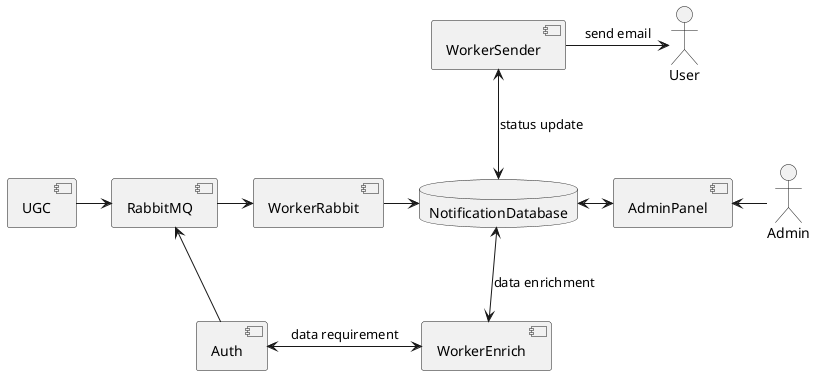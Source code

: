@startuml as is

skinparam componentStyle uml2
actor Admin
actor User
database NotificationDatabase
component UGC
component Auth
component RabbitMQ
component AdminPanel
component WorkerRabbit
component WorkerEnrich
component WorkerSender

Admin -left-> AdminPanel
AdminPanel <-left-> NotificationDatabase
UGC -right-> RabbitMQ
Auth -up-> RabbitMQ
RabbitMQ -right-> WorkerRabbit
WorkerRabbit -right-> NotificationDatabase
WorkerSender <-down-> NotificationDatabase : status update
User <-left- WorkerSender : send email
WorkerEnrich <-left-> Auth : data requirement
WorkerEnrich <-up-> NotificationDatabase : data enrichment

@enduml